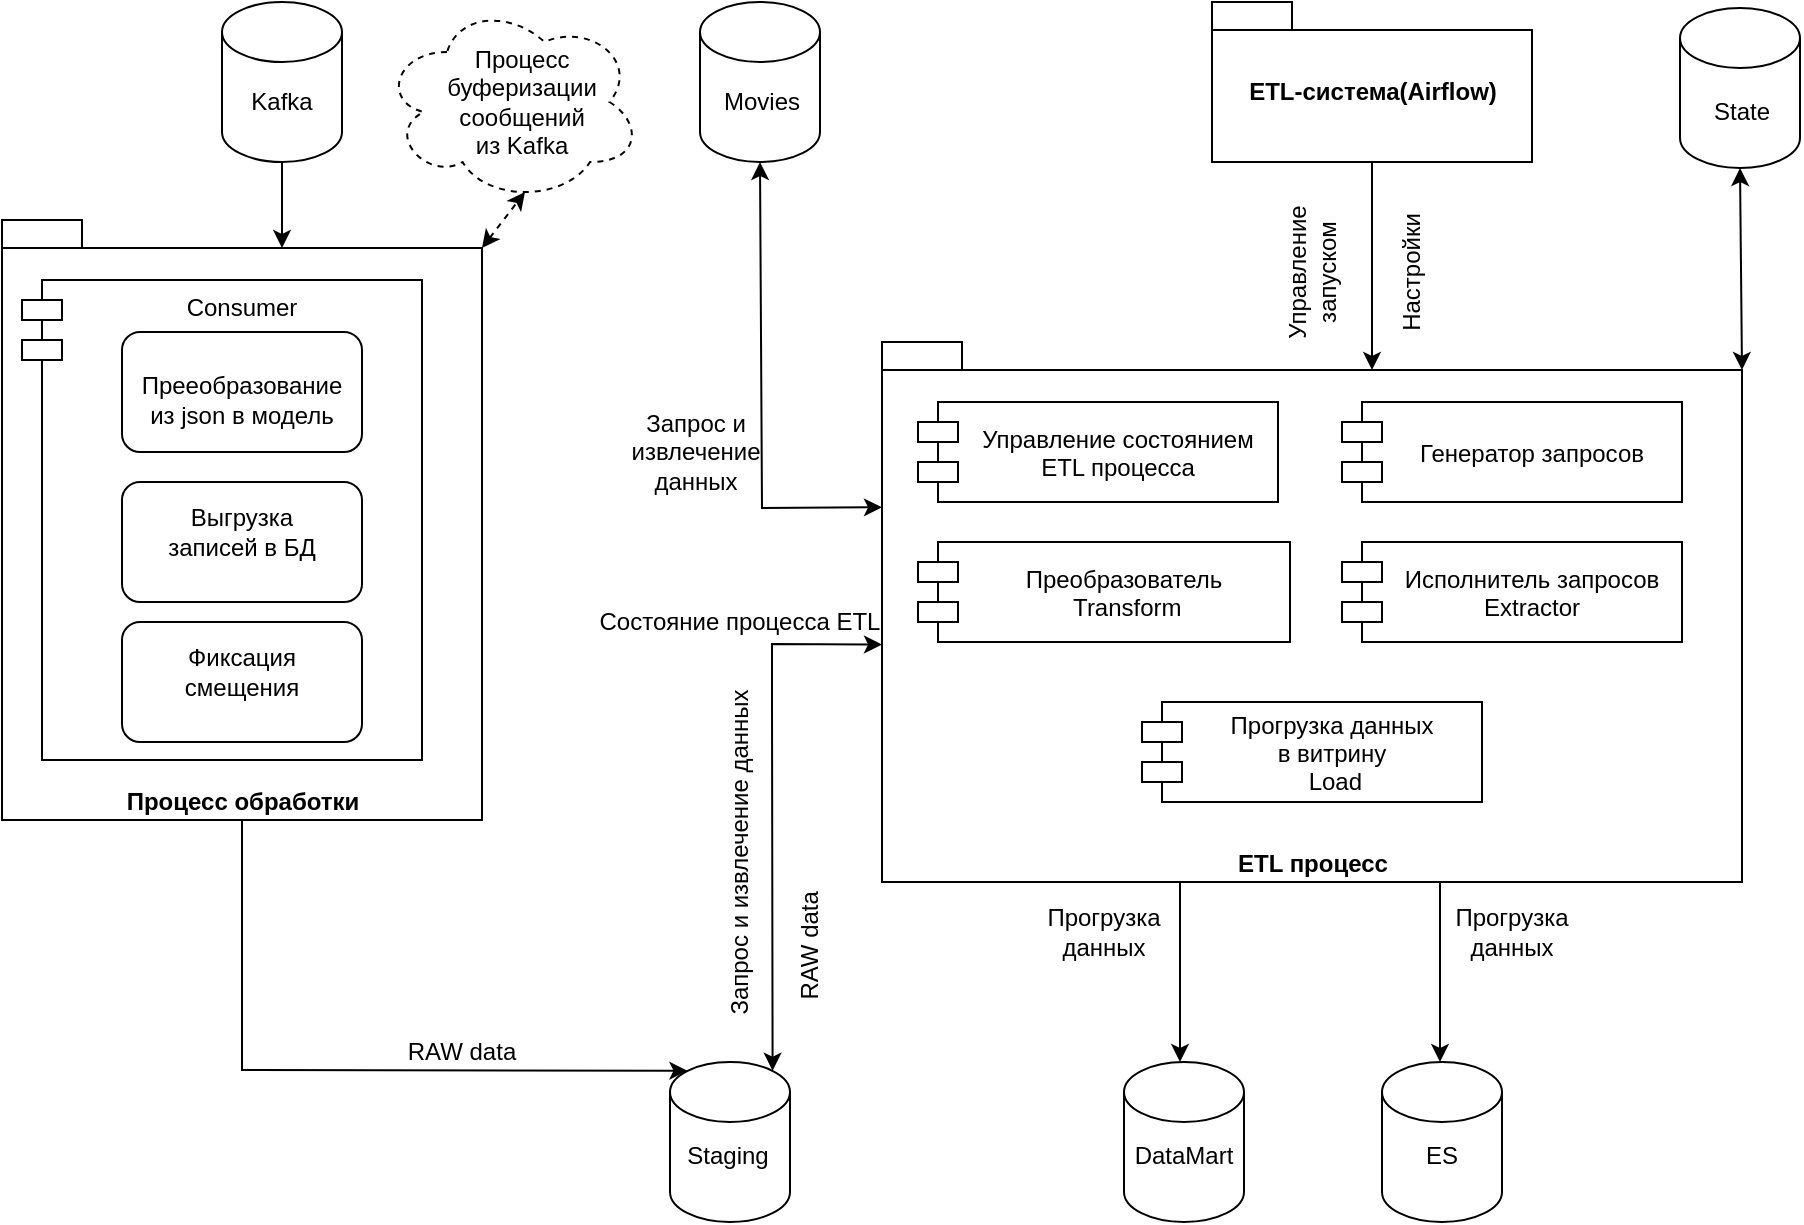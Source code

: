 <mxfile version="20.3.0" type="device"><diagram id="KJaOYEEkEoBpWINgRfdS" name="Страница 1"><mxGraphModel dx="1342" dy="865" grid="1" gridSize="10" guides="1" tooltips="1" connect="1" arrows="1" fold="1" page="1" pageScale="1" pageWidth="827" pageHeight="1169" math="0" shadow="0"><root><mxCell id="0"/><mxCell id="1" parent="0"/><mxCell id="lKbg4dnYtnh5cY4_aL61-26" value="" style="group" parent="1" vertex="1" connectable="0"><mxGeometry x="10" y="119" width="240" height="300" as="geometry"/></mxCell><mxCell id="lKbg4dnYtnh5cY4_aL61-10" value="Процесс обработки" style="shape=folder;fontStyle=1;spacingTop=10;tabWidth=40;tabHeight=14;tabPosition=left;html=1;verticalAlign=bottom;" parent="lKbg4dnYtnh5cY4_aL61-26" vertex="1"><mxGeometry width="240" height="300" as="geometry"/></mxCell><mxCell id="lKbg4dnYtnh5cY4_aL61-11" value="Consumer" style="shape=module;align=right;spacingLeft=20;align=center;verticalAlign=top;" parent="lKbg4dnYtnh5cY4_aL61-26" vertex="1"><mxGeometry x="10" y="30" width="200" height="240" as="geometry"/></mxCell><mxCell id="lKbg4dnYtnh5cY4_aL61-20" value="" style="group" parent="lKbg4dnYtnh5cY4_aL61-26" vertex="1" connectable="0"><mxGeometry x="60" y="60" width="120" height="60" as="geometry"/></mxCell><mxCell id="lKbg4dnYtnh5cY4_aL61-12" value="" style="rounded=1;whiteSpace=wrap;html=1;" parent="lKbg4dnYtnh5cY4_aL61-20" vertex="1"><mxGeometry y="-4" width="120" height="60" as="geometry"/></mxCell><mxCell id="lKbg4dnYtnh5cY4_aL61-13" value="Прееобразование из json в модель" style="text;html=1;strokeColor=none;fillColor=none;align=center;verticalAlign=middle;whiteSpace=wrap;rounded=0;" parent="lKbg4dnYtnh5cY4_aL61-20" vertex="1"><mxGeometry x="10" y="15" width="100" height="30" as="geometry"/></mxCell><mxCell id="lKbg4dnYtnh5cY4_aL61-21" value="" style="group" parent="lKbg4dnYtnh5cY4_aL61-26" vertex="1" connectable="0"><mxGeometry x="60" y="131" width="120" height="60" as="geometry"/></mxCell><mxCell id="lKbg4dnYtnh5cY4_aL61-14" value="" style="rounded=1;whiteSpace=wrap;html=1;" parent="lKbg4dnYtnh5cY4_aL61-21" vertex="1"><mxGeometry width="120" height="60" as="geometry"/></mxCell><mxCell id="lKbg4dnYtnh5cY4_aL61-15" value="Выгрузка записей в БД" style="text;html=1;strokeColor=none;fillColor=none;align=center;verticalAlign=middle;whiteSpace=wrap;rounded=0;" parent="lKbg4dnYtnh5cY4_aL61-21" vertex="1"><mxGeometry x="10" y="10" width="100" height="30" as="geometry"/></mxCell><mxCell id="lKbg4dnYtnh5cY4_aL61-22" value="" style="group" parent="lKbg4dnYtnh5cY4_aL61-26" vertex="1" connectable="0"><mxGeometry x="60" y="201" width="120" height="60" as="geometry"/></mxCell><mxCell id="lKbg4dnYtnh5cY4_aL61-16" value="" style="rounded=1;whiteSpace=wrap;html=1;" parent="lKbg4dnYtnh5cY4_aL61-22" vertex="1"><mxGeometry width="120" height="60" as="geometry"/></mxCell><mxCell id="lKbg4dnYtnh5cY4_aL61-17" value="Фиксация смещения" style="text;html=1;strokeColor=none;fillColor=none;align=center;verticalAlign=middle;whiteSpace=wrap;rounded=0;" parent="lKbg4dnYtnh5cY4_aL61-22" vertex="1"><mxGeometry x="10" y="10" width="100" height="30" as="geometry"/></mxCell><mxCell id="lKbg4dnYtnh5cY4_aL61-6" value="ETL процесс" style="shape=folder;fontStyle=1;spacingTop=10;tabWidth=40;tabHeight=14;tabPosition=left;html=1;verticalAlign=bottom;" parent="1" vertex="1"><mxGeometry x="450" y="180" width="430" height="270" as="geometry"/></mxCell><mxCell id="lKbg4dnYtnh5cY4_aL61-29" value="" style="endArrow=classic;html=1;rounded=0;exitX=0.5;exitY=1;exitDx=0;exitDy=0;entryX=0;entryY=0;entryDx=140;entryDy=14;entryPerimeter=0;" parent="1" target="lKbg4dnYtnh5cY4_aL61-10" edge="1"><mxGeometry width="50" height="50" relative="1" as="geometry"><mxPoint x="150" y="90" as="sourcePoint"/><mxPoint x="120" y="130" as="targetPoint"/></mxGeometry></mxCell><mxCell id="lKbg4dnYtnh5cY4_aL61-31" value="" style="endArrow=classic;html=1;rounded=0;exitX=0.5;exitY=1;exitDx=0;exitDy=0;exitPerimeter=0;entryX=0.145;entryY=0;entryDx=0;entryDy=4.35;entryPerimeter=0;" parent="1" source="lKbg4dnYtnh5cY4_aL61-10" target="lKbg4dnYtnh5cY4_aL61-9" edge="1"><mxGeometry width="50" height="50" relative="1" as="geometry"><mxPoint x="220" y="530" as="sourcePoint"/><mxPoint x="350" y="540" as="targetPoint"/><Array as="points"><mxPoint x="130" y="544"/></Array></mxGeometry></mxCell><mxCell id="lKbg4dnYtnh5cY4_aL61-35" value="" style="group" parent="1" vertex="1" connectable="0"><mxGeometry x="200" y="10" width="130" height="100" as="geometry"/></mxCell><mxCell id="lKbg4dnYtnh5cY4_aL61-33" value="" style="ellipse;shape=cloud;whiteSpace=wrap;html=1;dashed=1;" parent="lKbg4dnYtnh5cY4_aL61-35" vertex="1"><mxGeometry width="130" height="100" as="geometry"/></mxCell><mxCell id="lKbg4dnYtnh5cY4_aL61-34" value="&lt;p class=&quot;MsoNormal&quot;&gt;&lt;span style=&quot;font-size: 9pt; line-height: 107%; font-family: Helvetica, sans-serif; background-image: initial; background-position: initial; background-size: initial; background-repeat: initial; background-attachment: initial; background-origin: initial; background-clip: initial;&quot;&gt;Процесс буферизации&lt;br/&gt;сообщений из Kafka&lt;/span&gt;&lt;/p&gt;" style="text;html=1;strokeColor=none;fillColor=none;align=center;verticalAlign=middle;whiteSpace=wrap;rounded=0;dashed=1;" parent="lKbg4dnYtnh5cY4_aL61-35" vertex="1"><mxGeometry x="40" y="35" width="60" height="30" as="geometry"/></mxCell><mxCell id="lKbg4dnYtnh5cY4_aL61-36" value="" style="endArrow=classic;startArrow=classic;html=1;rounded=0;exitX=0;exitY=0;exitDx=240;exitDy=14;exitPerimeter=0;entryX=0.55;entryY=0.95;entryDx=0;entryDy=0;entryPerimeter=0;dashed=1;" parent="1" source="lKbg4dnYtnh5cY4_aL61-10" target="lKbg4dnYtnh5cY4_aL61-33" edge="1"><mxGeometry width="50" height="50" relative="1" as="geometry"><mxPoint x="300" y="230" as="sourcePoint"/><mxPoint x="350" y="180" as="targetPoint"/></mxGeometry></mxCell><mxCell id="lKbg4dnYtnh5cY4_aL61-37" value="Генератор запросов" style="shape=module;align=left;spacingLeft=20;align=center;verticalAlign=middle;" parent="1" vertex="1"><mxGeometry x="680" y="210" width="170" height="50" as="geometry"/></mxCell><mxCell id="lKbg4dnYtnh5cY4_aL61-77" style="edgeStyle=orthogonalEdgeStyle;rounded=0;orthogonalLoop=1;jettySize=auto;html=1;entryX=0;entryY=0;entryDx=245;entryDy=14;entryPerimeter=0;" parent="1" source="lKbg4dnYtnh5cY4_aL61-38" target="lKbg4dnYtnh5cY4_aL61-6" edge="1"><mxGeometry relative="1" as="geometry"/></mxCell><mxCell id="lKbg4dnYtnh5cY4_aL61-38" value="ETL-система(Airflow)" style="shape=folder;fontStyle=1;spacingTop=10;tabWidth=40;tabHeight=14;tabPosition=left;html=1;" parent="1" vertex="1"><mxGeometry x="615" y="10" width="160" height="80" as="geometry"/></mxCell><mxCell id="lKbg4dnYtnh5cY4_aL61-39" value="Исполнитель запросов&#10;Extractor" style="shape=module;align=left;spacingLeft=20;align=center;verticalAlign=middle;" parent="1" vertex="1"><mxGeometry x="680" y="280" width="170" height="50" as="geometry"/></mxCell><mxCell id="lKbg4dnYtnh5cY4_aL61-40" value="Управление состоянием&#10;ETL процесса" style="shape=module;align=left;spacingLeft=20;align=center;verticalAlign=middle;" parent="1" vertex="1"><mxGeometry x="468" y="210" width="180" height="50" as="geometry"/></mxCell><mxCell id="lKbg4dnYtnh5cY4_aL61-41" value="Преобразователь&#10; Transform" style="shape=module;align=left;spacingLeft=20;align=center;verticalAlign=middle;" parent="1" vertex="1"><mxGeometry x="468" y="280" width="186" height="50" as="geometry"/></mxCell><mxCell id="lKbg4dnYtnh5cY4_aL61-42" value="Прогрузка данных &#10;в витрину&#10; Load" style="shape=module;align=left;spacingLeft=20;align=center;verticalAlign=middle;" parent="1" vertex="1"><mxGeometry x="580" y="360" width="170" height="50" as="geometry"/></mxCell><mxCell id="lKbg4dnYtnh5cY4_aL61-47" value="" style="shape=cylinder3;whiteSpace=wrap;html=1;boundedLbl=1;backgroundOutline=1;size=15;" parent="1" vertex="1"><mxGeometry x="120" y="10" width="60" height="80" as="geometry"/></mxCell><mxCell id="lKbg4dnYtnh5cY4_aL61-49" value="Kafka" style="text;html=1;strokeColor=none;fillColor=none;align=center;verticalAlign=middle;whiteSpace=wrap;rounded=0;" parent="1" vertex="1"><mxGeometry x="120" y="45" width="60" height="30" as="geometry"/></mxCell><mxCell id="lKbg4dnYtnh5cY4_aL61-53" value="RAW data&amp;nbsp;&lt;br&gt;" style="text;html=1;strokeColor=none;fillColor=none;align=center;verticalAlign=middle;whiteSpace=wrap;rounded=0;horizontal=0;" parent="1" vertex="1"><mxGeometry x="399" y="440" width="30" height="80" as="geometry"/></mxCell><mxCell id="lKbg4dnYtnh5cY4_aL61-54" value="RAW data" style="text;html=1;strokeColor=none;fillColor=none;align=center;verticalAlign=middle;whiteSpace=wrap;rounded=0;" parent="1" vertex="1"><mxGeometry x="210" y="520" width="60" height="30" as="geometry"/></mxCell><mxCell id="lKbg4dnYtnh5cY4_aL61-56" value="" style="endArrow=classic;startArrow=classic;html=1;rounded=0;entryX=0.5;entryY=1;entryDx=0;entryDy=0;entryPerimeter=0;exitX=0;exitY=0;exitDx=0;exitDy=82.625;exitPerimeter=0;" parent="1" source="lKbg4dnYtnh5cY4_aL61-6" target="lKbg4dnYtnh5cY4_aL61-48" edge="1"><mxGeometry width="50" height="50" relative="1" as="geometry"><mxPoint x="460" y="220" as="sourcePoint"/><mxPoint x="500" y="190" as="targetPoint"/><Array as="points"><mxPoint x="390" y="263"/></Array></mxGeometry></mxCell><mxCell id="lKbg4dnYtnh5cY4_aL61-57" value="Запрос и извлечение данных" style="text;html=1;strokeColor=none;fillColor=none;align=center;verticalAlign=middle;whiteSpace=wrap;rounded=0;" parent="1" vertex="1"><mxGeometry x="327" y="220" width="60" height="30" as="geometry"/></mxCell><mxCell id="lKbg4dnYtnh5cY4_aL61-60" value="" style="endArrow=classic;startArrow=classic;html=1;rounded=0;exitX=0.855;exitY=0;exitDx=0;exitDy=4.35;exitPerimeter=0;entryX=0;entryY=0;entryDx=0;entryDy=151.25;entryPerimeter=0;" parent="1" source="lKbg4dnYtnh5cY4_aL61-9" target="lKbg4dnYtnh5cY4_aL61-6" edge="1"><mxGeometry width="50" height="50" relative="1" as="geometry"><mxPoint x="390" y="450" as="sourcePoint"/><mxPoint x="540" y="520" as="targetPoint"/><Array as="points"><mxPoint x="395" y="360"/><mxPoint x="395" y="331"/></Array></mxGeometry></mxCell><mxCell id="lKbg4dnYtnh5cY4_aL61-61" value="" style="endArrow=classic;html=1;rounded=0;exitX=0.5;exitY=1;exitDx=0;exitDy=0;exitPerimeter=0;entryX=0.5;entryY=0;entryDx=0;entryDy=0;entryPerimeter=0;" parent="1" edge="1"><mxGeometry width="50" height="50" relative="1" as="geometry"><mxPoint x="599" y="450" as="sourcePoint"/><mxPoint x="599" y="540" as="targetPoint"/></mxGeometry></mxCell><mxCell id="lKbg4dnYtnh5cY4_aL61-64" value="Управление запуском" style="text;html=1;strokeColor=none;fillColor=none;align=center;verticalAlign=middle;whiteSpace=wrap;rounded=0;horizontal=0;" parent="1" vertex="1"><mxGeometry x="640" y="110" width="50" height="70" as="geometry"/></mxCell><mxCell id="lKbg4dnYtnh5cY4_aL61-65" value="Настройки" style="text;html=1;strokeColor=none;fillColor=none;align=center;verticalAlign=middle;whiteSpace=wrap;rounded=0;horizontal=0;" parent="1" vertex="1"><mxGeometry x="700" y="110" width="30" height="70" as="geometry"/></mxCell><mxCell id="lKbg4dnYtnh5cY4_aL61-68" value="Состояние процесса ETL" style="text;html=1;strokeColor=none;fillColor=none;align=center;verticalAlign=middle;whiteSpace=wrap;rounded=0;horizontal=1;" parent="1" vertex="1"><mxGeometry x="306" y="300" width="146" height="40" as="geometry"/></mxCell><mxCell id="lKbg4dnYtnh5cY4_aL61-72" value="Запрос и извлечение данных" style="text;html=1;strokeColor=none;fillColor=none;align=center;verticalAlign=middle;whiteSpace=wrap;rounded=0;horizontal=0;" parent="1" vertex="1"><mxGeometry x="364" y="340" width="30" height="190" as="geometry"/></mxCell><mxCell id="lKbg4dnYtnh5cY4_aL61-73" value="Прогрузка данных" style="text;html=1;strokeColor=none;fillColor=none;align=center;verticalAlign=middle;whiteSpace=wrap;rounded=0;" parent="1" vertex="1"><mxGeometry x="531" y="460" width="60" height="30" as="geometry"/></mxCell><mxCell id="F2Jj3cO6OOVggH-GbK7_-4" value="Прогрузка данных" style="text;html=1;strokeColor=none;fillColor=none;align=center;verticalAlign=middle;whiteSpace=wrap;rounded=0;" parent="1" vertex="1"><mxGeometry x="735" y="460" width="60" height="30" as="geometry"/></mxCell><mxCell id="F2Jj3cO6OOVggH-GbK7_-5" value="" style="endArrow=classic;html=1;rounded=0;exitX=0.5;exitY=1;exitDx=0;exitDy=0;exitPerimeter=0;entryX=0.5;entryY=0;entryDx=0;entryDy=0;entryPerimeter=0;" parent="1" edge="1"><mxGeometry width="50" height="50" relative="1" as="geometry"><mxPoint x="729" y="450" as="sourcePoint"/><mxPoint x="729" y="540" as="targetPoint"/></mxGeometry></mxCell><mxCell id="lKbg4dnYtnh5cY4_aL61-9" value="" style="shape=cylinder3;whiteSpace=wrap;html=1;boundedLbl=1;backgroundOutline=1;size=15;" parent="1" vertex="1"><mxGeometry x="344" y="540" width="60" height="80" as="geometry"/></mxCell><mxCell id="lKbg4dnYtnh5cY4_aL61-4" value="Staging" style="text;html=1;strokeColor=none;fillColor=none;align=center;verticalAlign=middle;whiteSpace=wrap;rounded=0;" parent="1" vertex="1"><mxGeometry x="333" y="572" width="80" height="30" as="geometry"/></mxCell><mxCell id="lKbg4dnYtnh5cY4_aL61-48" value="" style="shape=cylinder3;whiteSpace=wrap;html=1;boundedLbl=1;backgroundOutline=1;size=15;" parent="1" vertex="1"><mxGeometry x="359" y="10" width="60" height="80" as="geometry"/></mxCell><mxCell id="lKbg4dnYtnh5cY4_aL61-50" value="Movies" style="text;html=1;strokeColor=none;fillColor=none;align=center;verticalAlign=middle;whiteSpace=wrap;rounded=0;" parent="1" vertex="1"><mxGeometry x="360" y="45" width="60" height="30" as="geometry"/></mxCell><mxCell id="lKbg4dnYtnh5cY4_aL61-7" value="" style="shape=cylinder3;whiteSpace=wrap;html=1;boundedLbl=1;backgroundOutline=1;size=15;" parent="1" vertex="1"><mxGeometry x="571" y="540" width="60" height="80" as="geometry"/></mxCell><mxCell id="lKbg4dnYtnh5cY4_aL61-8" value="DataMart" style="text;html=1;strokeColor=none;fillColor=none;align=center;verticalAlign=middle;whiteSpace=wrap;rounded=0;" parent="1" vertex="1"><mxGeometry x="571" y="572" width="60" height="30" as="geometry"/></mxCell><mxCell id="F2Jj3cO6OOVggH-GbK7_-2" value="" style="shape=cylinder3;whiteSpace=wrap;html=1;boundedLbl=1;backgroundOutline=1;size=15;" parent="1" vertex="1"><mxGeometry x="700" y="540" width="60" height="80" as="geometry"/></mxCell><mxCell id="F2Jj3cO6OOVggH-GbK7_-3" value="ES" style="text;html=1;strokeColor=none;fillColor=none;align=center;verticalAlign=middle;whiteSpace=wrap;rounded=0;" parent="1" vertex="1"><mxGeometry x="700" y="572" width="60" height="30" as="geometry"/></mxCell><mxCell id="LTMoL44Dy_BBBb7ymv_E-2" value="" style="shape=cylinder3;whiteSpace=wrap;html=1;boundedLbl=1;backgroundOutline=1;size=15;" vertex="1" parent="1"><mxGeometry x="849" y="13" width="60" height="80" as="geometry"/></mxCell><mxCell id="LTMoL44Dy_BBBb7ymv_E-1" value="State" style="text;html=1;strokeColor=none;fillColor=none;align=center;verticalAlign=middle;whiteSpace=wrap;rounded=0;" vertex="1" parent="1"><mxGeometry x="850" y="50" width="60" height="30" as="geometry"/></mxCell><mxCell id="LTMoL44Dy_BBBb7ymv_E-5" value="" style="endArrow=classic;startArrow=classic;html=1;rounded=0;exitX=0;exitY=0;exitDx=430;exitDy=14;exitPerimeter=0;entryX=0.5;entryY=1;entryDx=0;entryDy=0;entryPerimeter=0;" edge="1" parent="1" source="lKbg4dnYtnh5cY4_aL61-6" target="LTMoL44Dy_BBBb7ymv_E-2"><mxGeometry width="50" height="50" relative="1" as="geometry"><mxPoint x="660" y="470" as="sourcePoint"/><mxPoint x="710" y="420" as="targetPoint"/></mxGeometry></mxCell></root></mxGraphModel></diagram></mxfile>